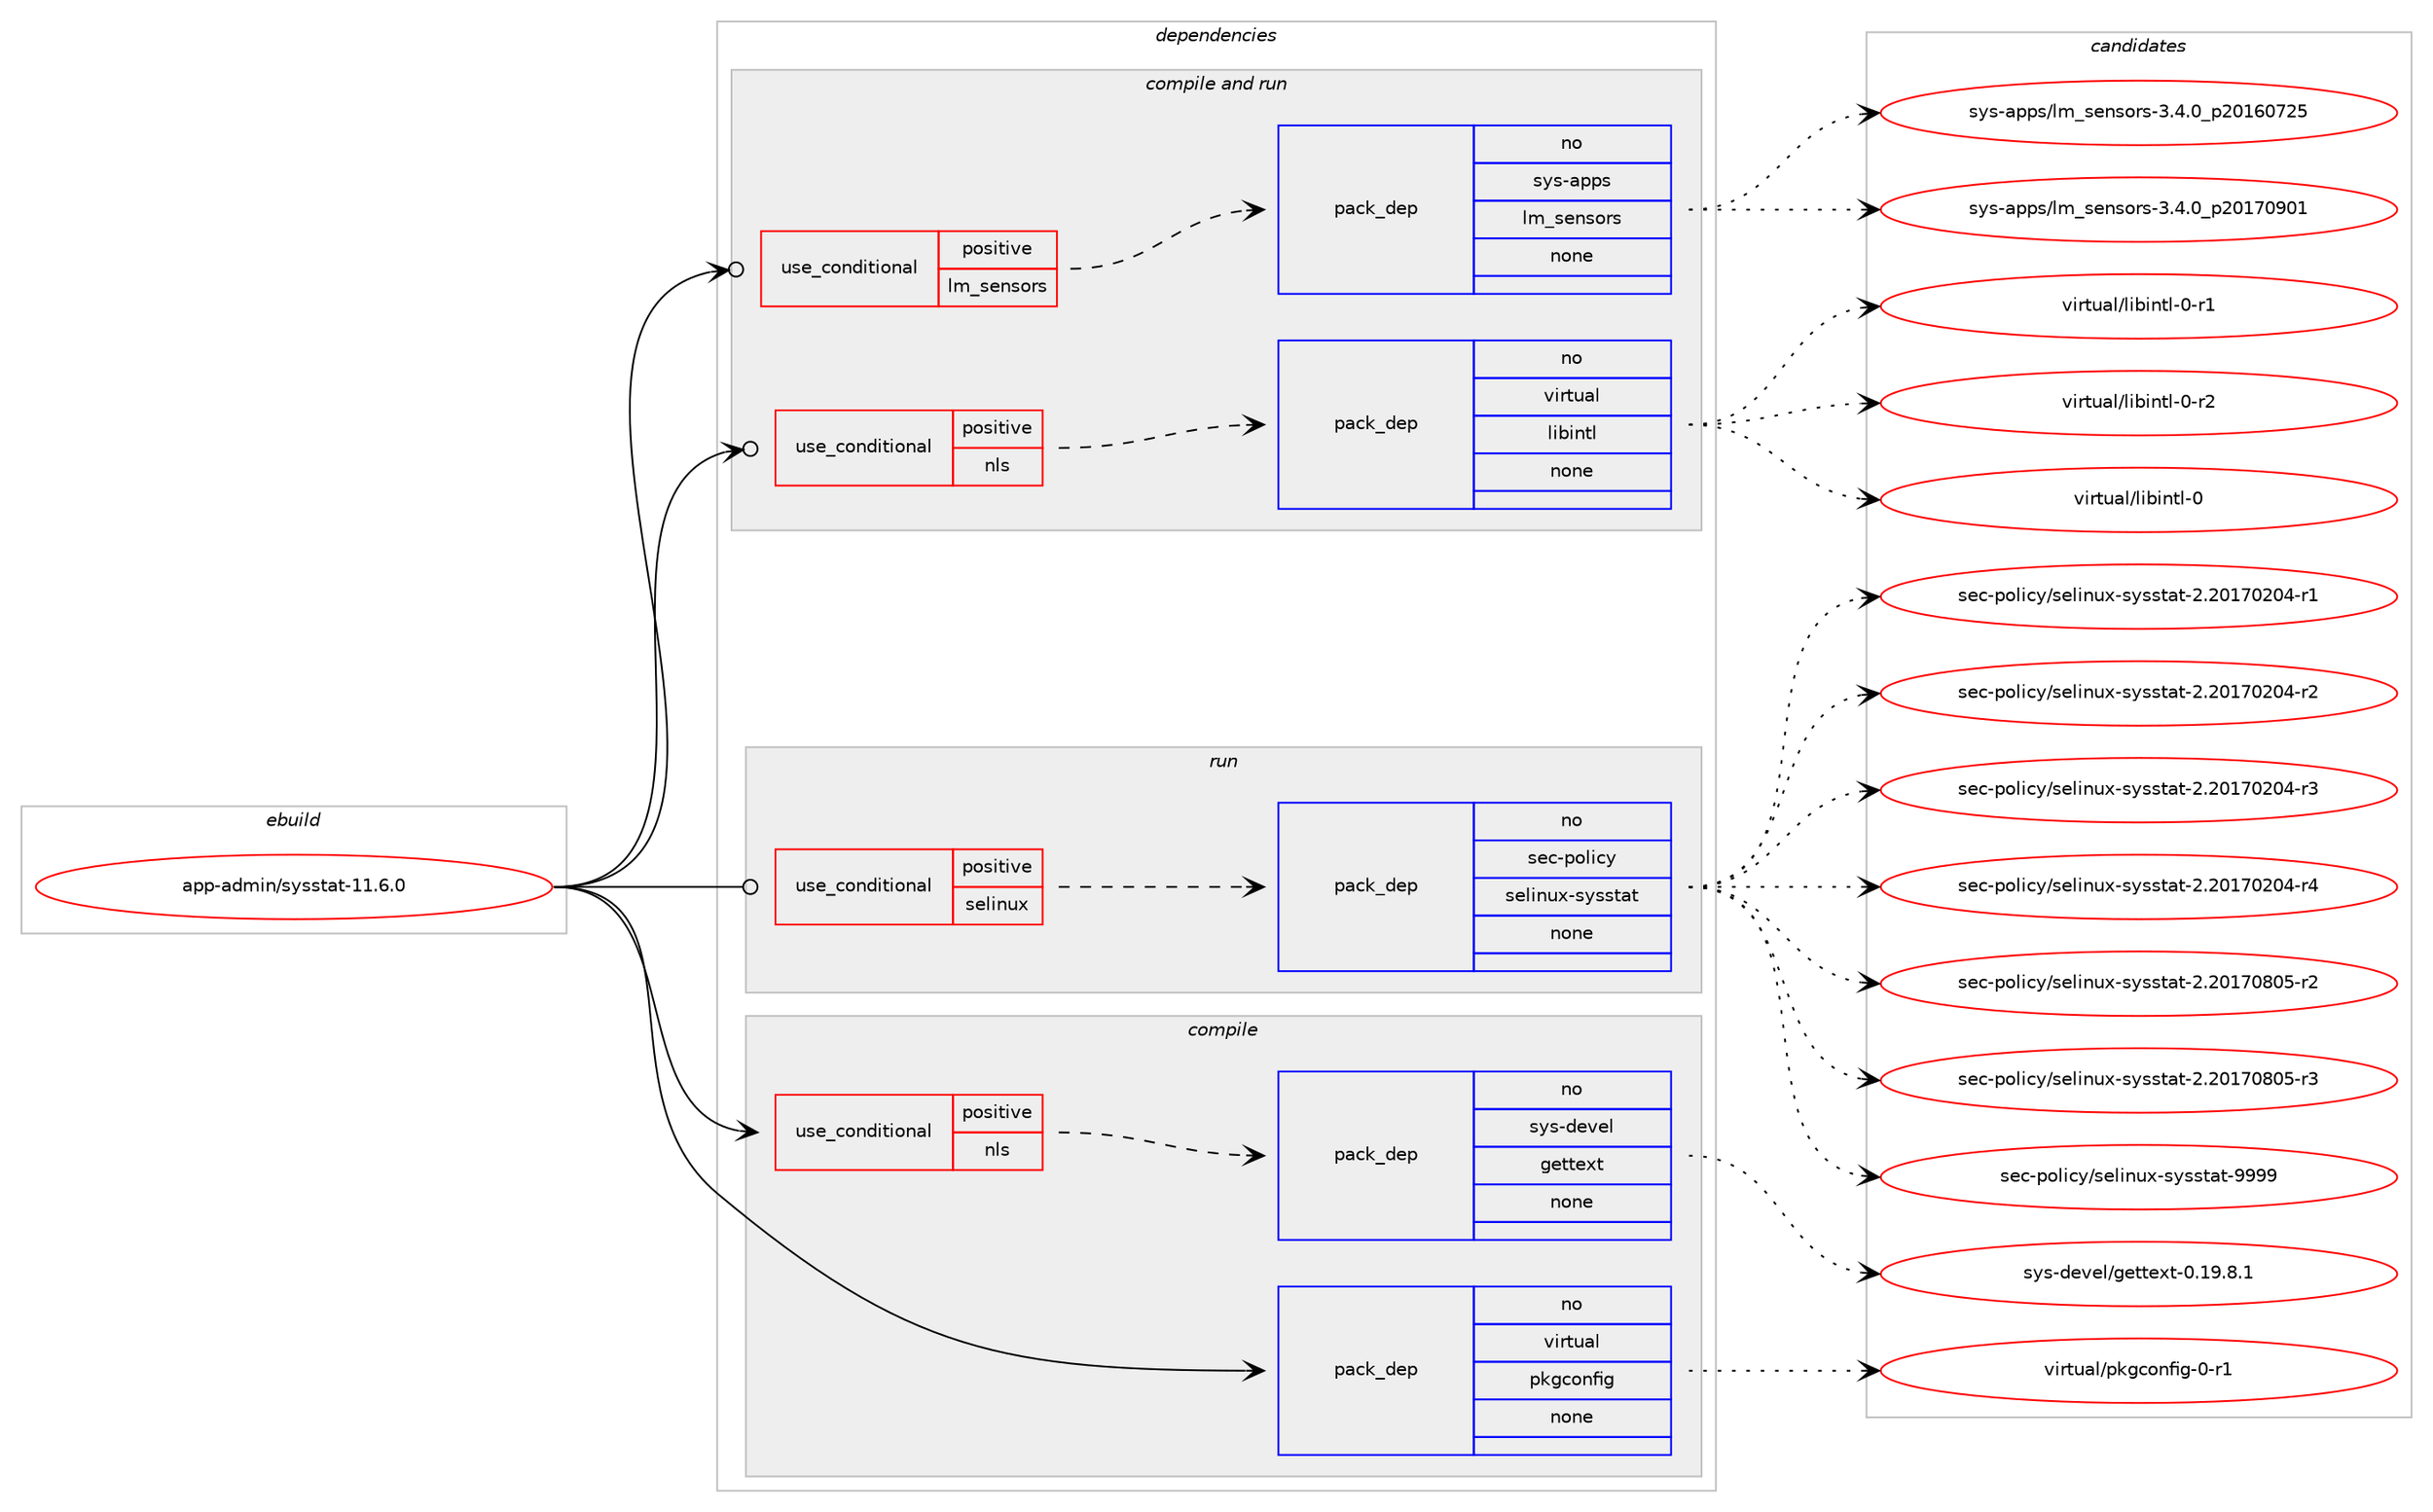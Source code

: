 digraph prolog {

# *************
# Graph options
# *************

newrank=true;
concentrate=true;
compound=true;
graph [rankdir=LR,fontname=Helvetica,fontsize=10,ranksep=1.5];#, ranksep=2.5, nodesep=0.2];
edge  [arrowhead=vee];
node  [fontname=Helvetica,fontsize=10];

# **********
# The ebuild
# **********

subgraph cluster_leftcol {
color=gray;
rank=same;
label=<<i>ebuild</i>>;
id [label="app-admin/sysstat-11.6.0", color=red, width=4, href="../app-admin/sysstat-11.6.0.svg"];
}

# ****************
# The dependencies
# ****************

subgraph cluster_midcol {
color=gray;
label=<<i>dependencies</i>>;
subgraph cluster_compile {
fillcolor="#eeeeee";
style=filled;
label=<<i>compile</i>>;
subgraph cond1994 {
dependency7139 [label=<<TABLE BORDER="0" CELLBORDER="1" CELLSPACING="0" CELLPADDING="4"><TR><TD ROWSPAN="3" CELLPADDING="10">use_conditional</TD></TR><TR><TD>positive</TD></TR><TR><TD>nls</TD></TR></TABLE>>, shape=none, color=red];
subgraph pack5031 {
dependency7140 [label=<<TABLE BORDER="0" CELLBORDER="1" CELLSPACING="0" CELLPADDING="4" WIDTH="220"><TR><TD ROWSPAN="6" CELLPADDING="30">pack_dep</TD></TR><TR><TD WIDTH="110">no</TD></TR><TR><TD>sys-devel</TD></TR><TR><TD>gettext</TD></TR><TR><TD>none</TD></TR><TR><TD></TD></TR></TABLE>>, shape=none, color=blue];
}
dependency7139:e -> dependency7140:w [weight=20,style="dashed",arrowhead="vee"];
}
id:e -> dependency7139:w [weight=20,style="solid",arrowhead="vee"];
subgraph pack5032 {
dependency7141 [label=<<TABLE BORDER="0" CELLBORDER="1" CELLSPACING="0" CELLPADDING="4" WIDTH="220"><TR><TD ROWSPAN="6" CELLPADDING="30">pack_dep</TD></TR><TR><TD WIDTH="110">no</TD></TR><TR><TD>virtual</TD></TR><TR><TD>pkgconfig</TD></TR><TR><TD>none</TD></TR><TR><TD></TD></TR></TABLE>>, shape=none, color=blue];
}
id:e -> dependency7141:w [weight=20,style="solid",arrowhead="vee"];
}
subgraph cluster_compileandrun {
fillcolor="#eeeeee";
style=filled;
label=<<i>compile and run</i>>;
subgraph cond1995 {
dependency7142 [label=<<TABLE BORDER="0" CELLBORDER="1" CELLSPACING="0" CELLPADDING="4"><TR><TD ROWSPAN="3" CELLPADDING="10">use_conditional</TD></TR><TR><TD>positive</TD></TR><TR><TD>lm_sensors</TD></TR></TABLE>>, shape=none, color=red];
subgraph pack5033 {
dependency7143 [label=<<TABLE BORDER="0" CELLBORDER="1" CELLSPACING="0" CELLPADDING="4" WIDTH="220"><TR><TD ROWSPAN="6" CELLPADDING="30">pack_dep</TD></TR><TR><TD WIDTH="110">no</TD></TR><TR><TD>sys-apps</TD></TR><TR><TD>lm_sensors</TD></TR><TR><TD>none</TD></TR><TR><TD></TD></TR></TABLE>>, shape=none, color=blue];
}
dependency7142:e -> dependency7143:w [weight=20,style="dashed",arrowhead="vee"];
}
id:e -> dependency7142:w [weight=20,style="solid",arrowhead="odotvee"];
subgraph cond1996 {
dependency7144 [label=<<TABLE BORDER="0" CELLBORDER="1" CELLSPACING="0" CELLPADDING="4"><TR><TD ROWSPAN="3" CELLPADDING="10">use_conditional</TD></TR><TR><TD>positive</TD></TR><TR><TD>nls</TD></TR></TABLE>>, shape=none, color=red];
subgraph pack5034 {
dependency7145 [label=<<TABLE BORDER="0" CELLBORDER="1" CELLSPACING="0" CELLPADDING="4" WIDTH="220"><TR><TD ROWSPAN="6" CELLPADDING="30">pack_dep</TD></TR><TR><TD WIDTH="110">no</TD></TR><TR><TD>virtual</TD></TR><TR><TD>libintl</TD></TR><TR><TD>none</TD></TR><TR><TD></TD></TR></TABLE>>, shape=none, color=blue];
}
dependency7144:e -> dependency7145:w [weight=20,style="dashed",arrowhead="vee"];
}
id:e -> dependency7144:w [weight=20,style="solid",arrowhead="odotvee"];
}
subgraph cluster_run {
fillcolor="#eeeeee";
style=filled;
label=<<i>run</i>>;
subgraph cond1997 {
dependency7146 [label=<<TABLE BORDER="0" CELLBORDER="1" CELLSPACING="0" CELLPADDING="4"><TR><TD ROWSPAN="3" CELLPADDING="10">use_conditional</TD></TR><TR><TD>positive</TD></TR><TR><TD>selinux</TD></TR></TABLE>>, shape=none, color=red];
subgraph pack5035 {
dependency7147 [label=<<TABLE BORDER="0" CELLBORDER="1" CELLSPACING="0" CELLPADDING="4" WIDTH="220"><TR><TD ROWSPAN="6" CELLPADDING="30">pack_dep</TD></TR><TR><TD WIDTH="110">no</TD></TR><TR><TD>sec-policy</TD></TR><TR><TD>selinux-sysstat</TD></TR><TR><TD>none</TD></TR><TR><TD></TD></TR></TABLE>>, shape=none, color=blue];
}
dependency7146:e -> dependency7147:w [weight=20,style="dashed",arrowhead="vee"];
}
id:e -> dependency7146:w [weight=20,style="solid",arrowhead="odot"];
}
}

# **************
# The candidates
# **************

subgraph cluster_choices {
rank=same;
color=gray;
label=<<i>candidates</i>>;

subgraph choice5031 {
color=black;
nodesep=1;
choice1151211154510010111810110847103101116116101120116454846495746564649 [label="sys-devel/gettext-0.19.8.1", color=red, width=4,href="../sys-devel/gettext-0.19.8.1.svg"];
dependency7140:e -> choice1151211154510010111810110847103101116116101120116454846495746564649:w [style=dotted,weight="100"];
}
subgraph choice5032 {
color=black;
nodesep=1;
choice11810511411611797108471121071039911111010210510345484511449 [label="virtual/pkgconfig-0-r1", color=red, width=4,href="../virtual/pkgconfig-0-r1.svg"];
dependency7141:e -> choice11810511411611797108471121071039911111010210510345484511449:w [style=dotted,weight="100"];
}
subgraph choice5033 {
color=black;
nodesep=1;
choice11512111545971121121154710810995115101110115111114115455146524648951125048495448555053 [label="sys-apps/lm_sensors-3.4.0_p20160725", color=red, width=4,href="../sys-apps/lm_sensors-3.4.0_p20160725.svg"];
choice11512111545971121121154710810995115101110115111114115455146524648951125048495548574849 [label="sys-apps/lm_sensors-3.4.0_p20170901", color=red, width=4,href="../sys-apps/lm_sensors-3.4.0_p20170901.svg"];
dependency7143:e -> choice11512111545971121121154710810995115101110115111114115455146524648951125048495448555053:w [style=dotted,weight="100"];
dependency7143:e -> choice11512111545971121121154710810995115101110115111114115455146524648951125048495548574849:w [style=dotted,weight="100"];
}
subgraph choice5034 {
color=black;
nodesep=1;
choice1181051141161179710847108105981051101161084548 [label="virtual/libintl-0", color=red, width=4,href="../virtual/libintl-0.svg"];
choice11810511411611797108471081059810511011610845484511449 [label="virtual/libintl-0-r1", color=red, width=4,href="../virtual/libintl-0-r1.svg"];
choice11810511411611797108471081059810511011610845484511450 [label="virtual/libintl-0-r2", color=red, width=4,href="../virtual/libintl-0-r2.svg"];
dependency7145:e -> choice1181051141161179710847108105981051101161084548:w [style=dotted,weight="100"];
dependency7145:e -> choice11810511411611797108471081059810511011610845484511449:w [style=dotted,weight="100"];
dependency7145:e -> choice11810511411611797108471081059810511011610845484511450:w [style=dotted,weight="100"];
}
subgraph choice5035 {
color=black;
nodesep=1;
choice11510199451121111081059912147115101108105110117120451151211151151169711645504650484955485048524511449 [label="sec-policy/selinux-sysstat-2.20170204-r1", color=red, width=4,href="../sec-policy/selinux-sysstat-2.20170204-r1.svg"];
choice11510199451121111081059912147115101108105110117120451151211151151169711645504650484955485048524511450 [label="sec-policy/selinux-sysstat-2.20170204-r2", color=red, width=4,href="../sec-policy/selinux-sysstat-2.20170204-r2.svg"];
choice11510199451121111081059912147115101108105110117120451151211151151169711645504650484955485048524511451 [label="sec-policy/selinux-sysstat-2.20170204-r3", color=red, width=4,href="../sec-policy/selinux-sysstat-2.20170204-r3.svg"];
choice11510199451121111081059912147115101108105110117120451151211151151169711645504650484955485048524511452 [label="sec-policy/selinux-sysstat-2.20170204-r4", color=red, width=4,href="../sec-policy/selinux-sysstat-2.20170204-r4.svg"];
choice11510199451121111081059912147115101108105110117120451151211151151169711645504650484955485648534511450 [label="sec-policy/selinux-sysstat-2.20170805-r2", color=red, width=4,href="../sec-policy/selinux-sysstat-2.20170805-r2.svg"];
choice11510199451121111081059912147115101108105110117120451151211151151169711645504650484955485648534511451 [label="sec-policy/selinux-sysstat-2.20170805-r3", color=red, width=4,href="../sec-policy/selinux-sysstat-2.20170805-r3.svg"];
choice1151019945112111108105991214711510110810511011712045115121115115116971164557575757 [label="sec-policy/selinux-sysstat-9999", color=red, width=4,href="../sec-policy/selinux-sysstat-9999.svg"];
dependency7147:e -> choice11510199451121111081059912147115101108105110117120451151211151151169711645504650484955485048524511449:w [style=dotted,weight="100"];
dependency7147:e -> choice11510199451121111081059912147115101108105110117120451151211151151169711645504650484955485048524511450:w [style=dotted,weight="100"];
dependency7147:e -> choice11510199451121111081059912147115101108105110117120451151211151151169711645504650484955485048524511451:w [style=dotted,weight="100"];
dependency7147:e -> choice11510199451121111081059912147115101108105110117120451151211151151169711645504650484955485048524511452:w [style=dotted,weight="100"];
dependency7147:e -> choice11510199451121111081059912147115101108105110117120451151211151151169711645504650484955485648534511450:w [style=dotted,weight="100"];
dependency7147:e -> choice11510199451121111081059912147115101108105110117120451151211151151169711645504650484955485648534511451:w [style=dotted,weight="100"];
dependency7147:e -> choice1151019945112111108105991214711510110810511011712045115121115115116971164557575757:w [style=dotted,weight="100"];
}
}

}
